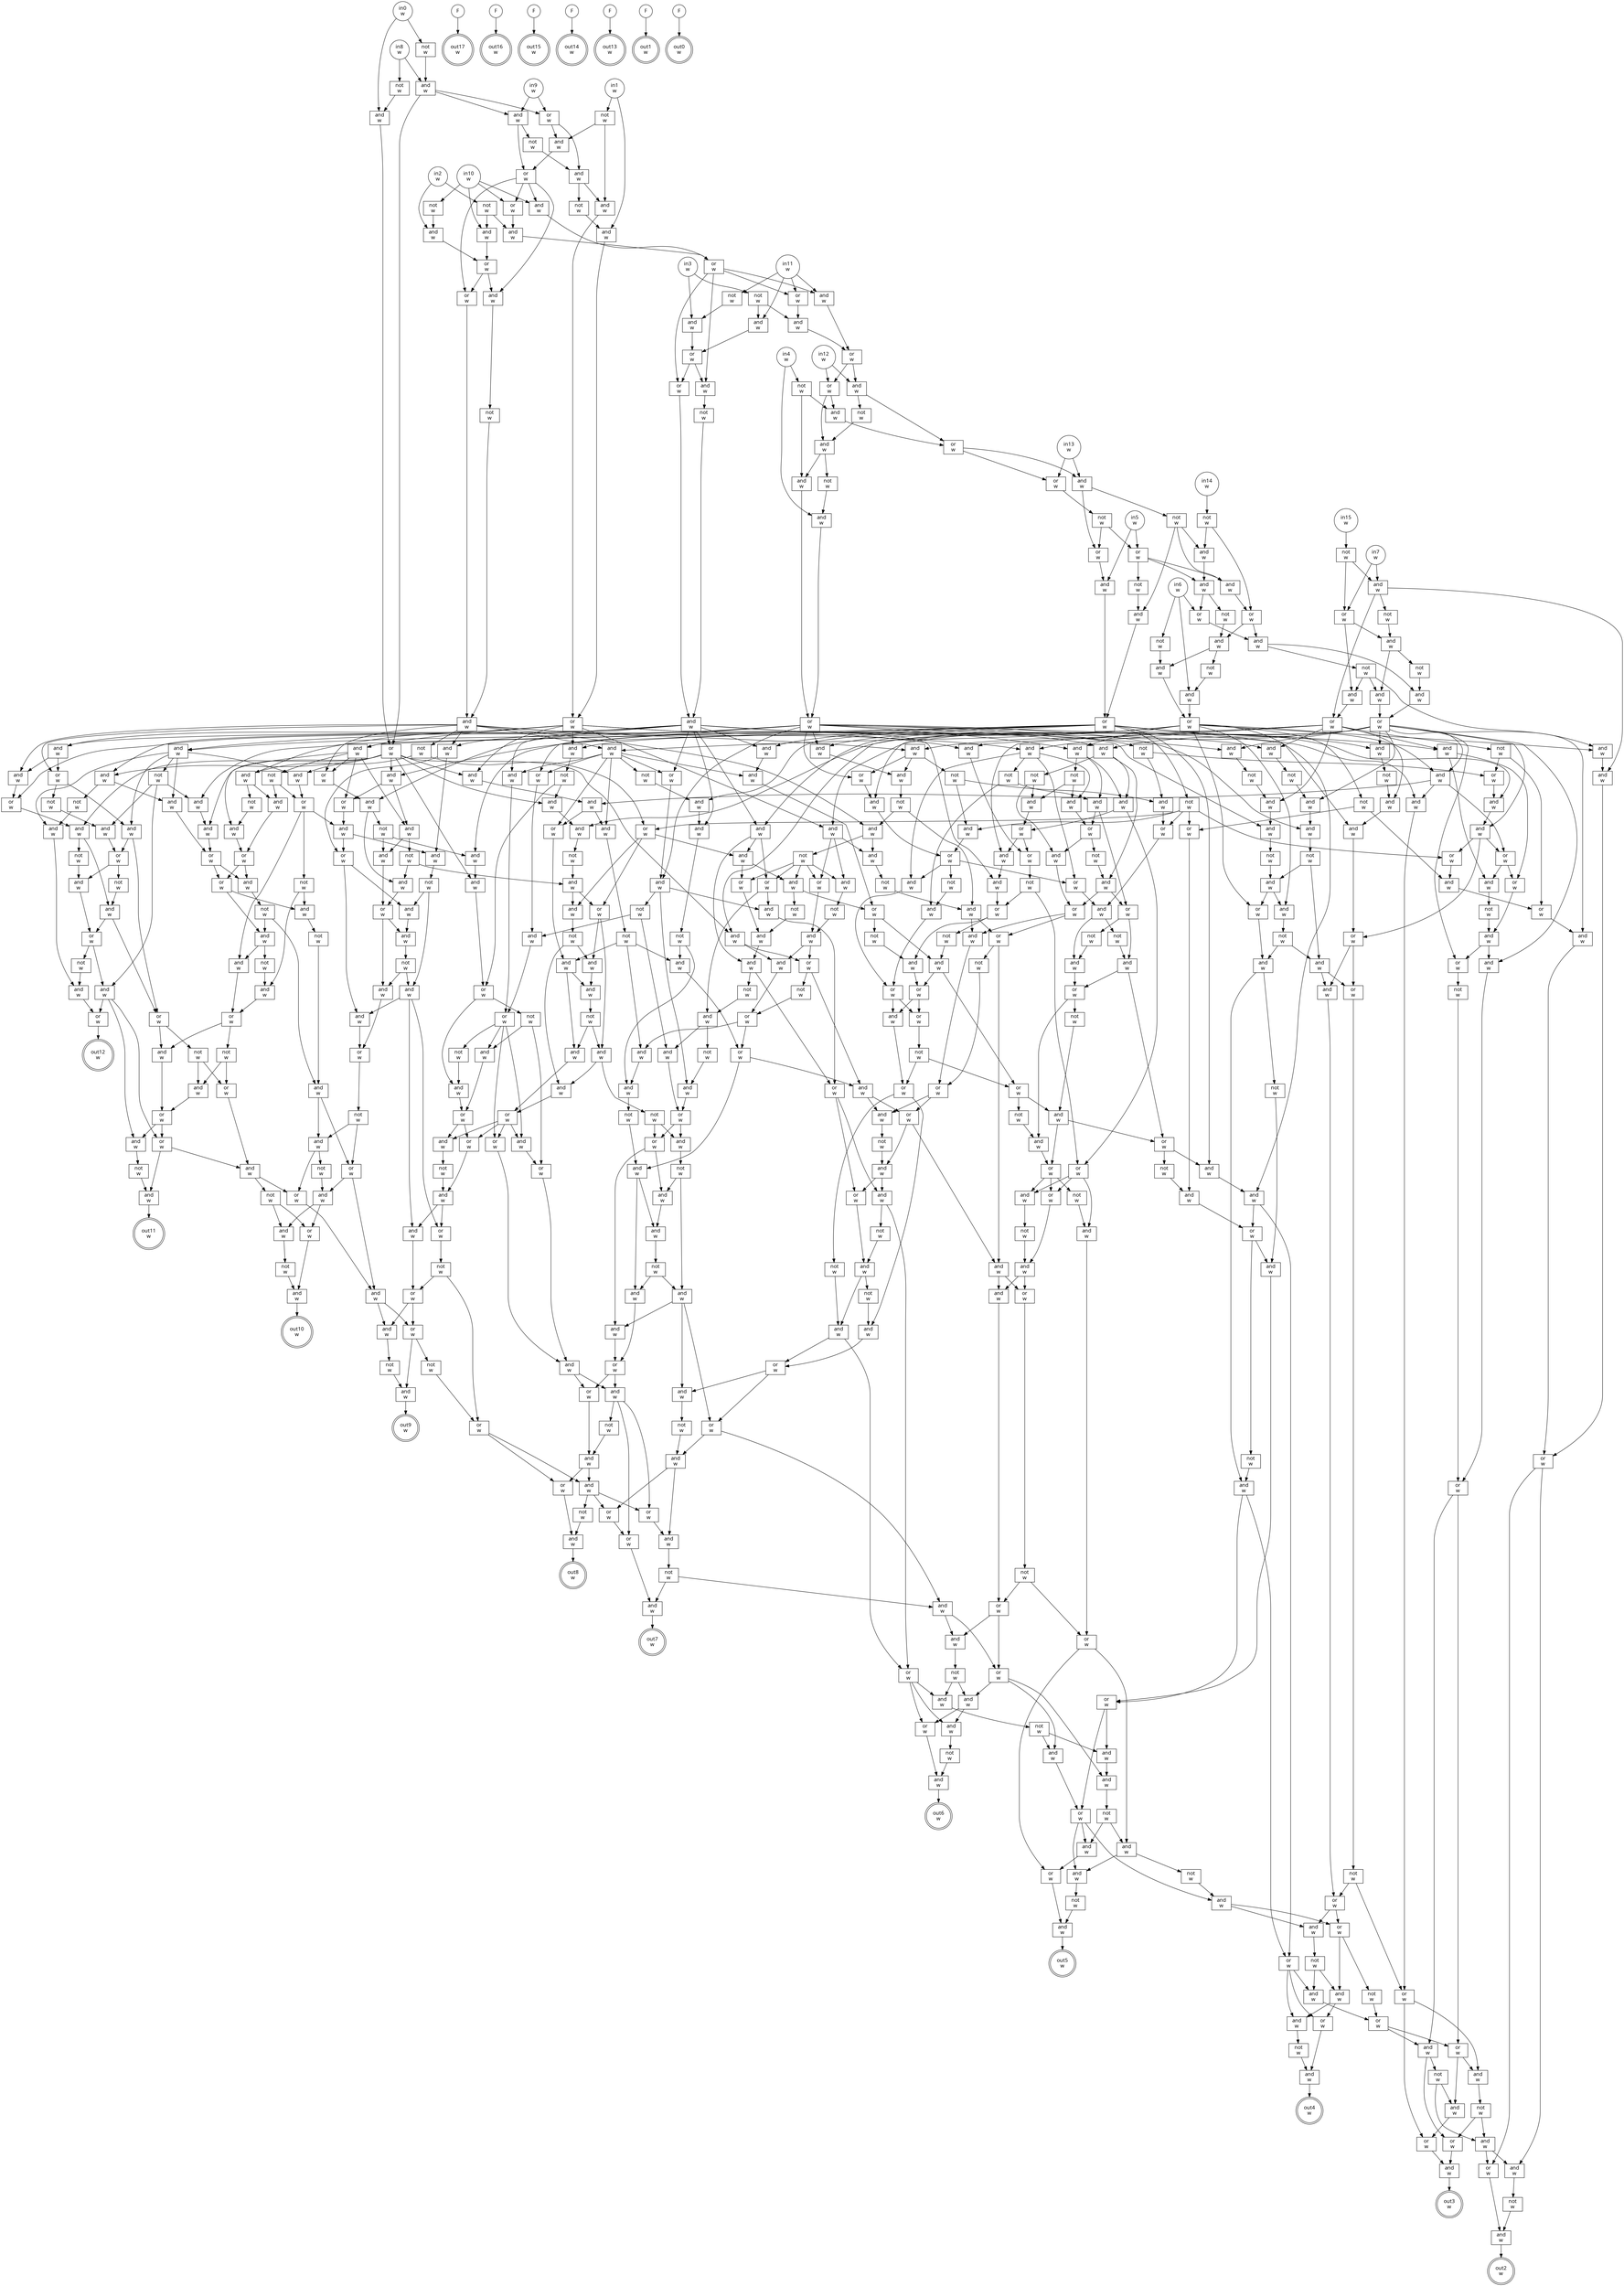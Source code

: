 digraph circuit{
	node [style = filled, fillcolor = white,shape=rect, fontname=geneva]
	g0 [label="in0\nw",shape=circle,fillcolor=white]
	g1 [label="in1\nw",shape=circle,fillcolor=white]
	g2 [label="in2\nw",shape=circle,fillcolor=white]
	g3 [label="in3\nw",shape=circle,fillcolor=white]
	g4 [label="in4\nw",shape=circle,fillcolor=white]
	g5 [label="in5\nw",shape=circle,fillcolor=white]
	g6 [label="in6\nw",shape=circle,fillcolor=white]
	g7 [label="in7\nw",shape=circle,fillcolor=white]
	g8 [label="in8\nw",shape=circle,fillcolor=white]
	g9 [label="in9\nw",shape=circle,fillcolor=white]
	g10 [label="in10\nw",shape=circle,fillcolor=white]
	g11 [label="in11\nw",shape=circle,fillcolor=white]
	g12 [label="in12\nw",shape=circle,fillcolor=white]
	g13 [label="in13\nw",shape=circle,fillcolor=white]
	g14 [label="in14\nw",shape=circle,fillcolor=white]
	g15 [label="in15\nw",shape=circle,fillcolor=white]
	g16 [label="F",shape=circle,fillcolor=white]
	g17 [label="F",shape=circle,fillcolor=white]
	g18 [label="F",shape=circle,fillcolor=white]
	g19 [label="F",shape=circle,fillcolor=white]
	g20 [label="F",shape=circle,fillcolor=white]
	g21 [label="F",shape=circle,fillcolor=white]
	g22 [label="F",shape=circle,fillcolor=white]
	g23 [label="not\nw",fillcolor=white]
	g24 [label="not\nw",fillcolor=white]
	g25 [label="not\nw",fillcolor=white]
	g26 [label="not\nw",fillcolor=white]
	g27 [label="not\nw",fillcolor=white]
	g28 [label="and\nw",fillcolor=white]
	g29 [label="not\nw",fillcolor=white]
	g30 [label="or\nw",fillcolor=white]
	g31 [label="and\nw",fillcolor=white]
	g32 [label="not\nw",fillcolor=white]
	g33 [label="not\nw",fillcolor=white]
	g34 [label="not\nw",fillcolor=white]
	g35 [label="and\nw",fillcolor=white]
	g36 [label="not\nw",fillcolor=white]
	g37 [label="and\nw",fillcolor=white]
	g38 [label="or\nw",fillcolor=white]
	g39 [label="and\nw",fillcolor=white]
	g40 [label="not\nw",fillcolor=white]
	g41 [label="and\nw",fillcolor=white]
	g42 [label="or\nw",fillcolor=white]
	g43 [label="not\nw",fillcolor=white]
	g44 [label="and\nw",fillcolor=white]
	g45 [label="not\nw",fillcolor=white]
	g46 [label="and\nw",fillcolor=white]
	g47 [label="or\nw",fillcolor=white]
	g48 [label="and\nw",fillcolor=white]
	g49 [label="and\nw",fillcolor=white]
	g50 [label="or\nw",fillcolor=white]
	g51 [label="or\nw",fillcolor=white]
	g52 [label="and\nw",fillcolor=white]
	g53 [label="and\nw",fillcolor=white]
	g54 [label="or\nw",fillcolor=white]
	g55 [label="or\nw",fillcolor=white]
	g56 [label="and\nw",fillcolor=white]
	g57 [label="and\nw",fillcolor=white]
	g58 [label="or\nw",fillcolor=white]
	g59 [label="and\nw",fillcolor=white]
	g60 [label="not\nw",fillcolor=white]
	g61 [label="or\nw",fillcolor=white]
	g62 [label="and\nw",fillcolor=white]
	g63 [label="and\nw",fillcolor=white]
	g64 [label="not\nw",fillcolor=white]
	g65 [label="and\nw",fillcolor=white]
	g66 [label="or\nw",fillcolor=white]
	g67 [label="not\nw",fillcolor=white]
	g68 [label="and\nw",fillcolor=white]
	g69 [label="or\nw",fillcolor=white]
	g70 [label="and\nw",fillcolor=white]
	g71 [label="not\nw",fillcolor=white]
	g72 [label="and\nw",fillcolor=white]
	g73 [label="or\nw",fillcolor=white]
	g74 [label="not\nw",fillcolor=white]
	g75 [label="or\nw",fillcolor=white]
	g76 [label="and\nw",fillcolor=white]
	g77 [label="or\nw",fillcolor=white]
	g78 [label="and\nw",fillcolor=white]
	g79 [label="or\nw",fillcolor=white]
	g80 [label="and\nw",fillcolor=white]
	g81 [label="or\nw",fillcolor=white]
	g82 [label="and\nw",fillcolor=white]
	g83 [label="and\nw",fillcolor=white]
	g84 [label="not\nw",fillcolor=white]
	g85 [label="and\nw",fillcolor=white]
	g86 [label="or\nw",fillcolor=white]
	g87 [label="and\nw",fillcolor=white]
	g88 [label="not\nw",fillcolor=white]
	g89 [label="and\nw",fillcolor=white]
	g90 [label="or\nw",fillcolor=white]
	g91 [label="and\nw",fillcolor=white]
	g92 [label="not\nw",fillcolor=white]
	g93 [label="or\nw",fillcolor=white]
	g94 [label="not\nw",fillcolor=white]
	g95 [label="and\nw",fillcolor=white]
	g96 [label="and\nw",fillcolor=white]
	g97 [label="not\nw",fillcolor=white]
	g98 [label="and\nw",fillcolor=white]
	g99 [label="or\nw",fillcolor=white]
	g100 [label="and\nw",fillcolor=white]
	g101 [label="and\nw",fillcolor=white]
	g102 [label="not\nw",fillcolor=white]
	g103 [label="and\nw",fillcolor=white]
	g104 [label="and\nw",fillcolor=white]
	g105 [label="not\nw",fillcolor=white]
	g106 [label="not\nw",fillcolor=white]
	g107 [label="and\nw",fillcolor=white]
	g108 [label="or\nw",fillcolor=white]
	g109 [label="not\nw",fillcolor=white]
	g110 [label="or\nw",fillcolor=white]
	g111 [label="and\nw",fillcolor=white]
	g112 [label="and\nw",fillcolor=white]
	g113 [label="and\nw",fillcolor=white]
	g114 [label="or\nw",fillcolor=white]
	g115 [label="or\nw",fillcolor=white]
	g116 [label="and\nw",fillcolor=white]
	g117 [label="or\nw",fillcolor=white]
	g118 [label="and\nw",fillcolor=white]
	g119 [label="or\nw",fillcolor=white]
	g120 [label="and\nw",fillcolor=white]
	g121 [label="not\nw",fillcolor=white]
	g122 [label="and\nw",fillcolor=white]
	g123 [label="and\nw",fillcolor=white]
	g124 [label="or\nw",fillcolor=white]
	g125 [label="and\nw",fillcolor=white]
	g126 [label="and\nw",fillcolor=white]
	g127 [label="not\nw",fillcolor=white]
	g128 [label="or\nw",fillcolor=white]
	g129 [label="and\nw",fillcolor=white]
	g130 [label="and\nw",fillcolor=white]
	g131 [label="or\nw",fillcolor=white]
	g132 [label="not\nw",fillcolor=white]
	g133 [label="or\nw",fillcolor=white]
	g134 [label="and\nw",fillcolor=white]
	g135 [label="or\nw",fillcolor=white]
	g136 [label="and\nw",fillcolor=white]
	g137 [label="not\nw",fillcolor=white]
	g138 [label="and\nw",fillcolor=white]
	g139 [label="and\nw",fillcolor=white]
	g140 [label="and\nw",fillcolor=white]
	g141 [label="and\nw",fillcolor=white]
	g142 [label="and\nw",fillcolor=white]
	g143 [label="not\nw",fillcolor=white]
	g144 [label="and\nw",fillcolor=white]
	g145 [label="or\nw",fillcolor=white]
	g146 [label="and\nw",fillcolor=white]
	g147 [label="and\nw",fillcolor=white]
	g148 [label="not\nw",fillcolor=white]
	g149 [label="and\nw",fillcolor=white]
	g150 [label="not\nw",fillcolor=white]
	g151 [label="and\nw",fillcolor=white]
	g152 [label="and\nw",fillcolor=white]
	g153 [label="not\nw",fillcolor=white]
	g154 [label="and\nw",fillcolor=white]
	g155 [label="or\nw",fillcolor=white]
	g156 [label="and\nw",fillcolor=white]
	g157 [label="not\nw",fillcolor=white]
	g158 [label="and\nw",fillcolor=white]
	g159 [label="not\nw",fillcolor=white]
	g160 [label="and\nw",fillcolor=white]
	g161 [label="or\nw",fillcolor=white]
	g162 [label="not\nw",fillcolor=white]
	g163 [label="or\nw",fillcolor=white]
	g164 [label="and\nw",fillcolor=white]
	g165 [label="or\nw",fillcolor=white]
	g166 [label="or\nw",fillcolor=white]
	g167 [label="and\nw",fillcolor=white]
	g168 [label="not\nw",fillcolor=white]
	g169 [label="and\nw",fillcolor=white]
	g170 [label="not\nw",fillcolor=white]
	g171 [label="and\nw",fillcolor=white]
	g172 [label="not\nw",fillcolor=white]
	g173 [label="or\nw",fillcolor=white]
	g174 [label="and\nw",fillcolor=white]
	g175 [label="and\nw",fillcolor=white]
	g176 [label="and\nw",fillcolor=white]
	g177 [label="and\nw",fillcolor=white]
	g178 [label="or\nw",fillcolor=white]
	g179 [label="and\nw",fillcolor=white]
	g180 [label="not\nw",fillcolor=white]
	g181 [label="or\nw",fillcolor=white]
	g182 [label="and\nw",fillcolor=white]
	g183 [label="or\nw",fillcolor=white]
	g184 [label="not\nw",fillcolor=white]
	g185 [label="and\nw",fillcolor=white]
	g186 [label="not\nw",fillcolor=white]
	g187 [label="and\nw",fillcolor=white]
	g188 [label="and\nw",fillcolor=white]
	g189 [label="not\nw",fillcolor=white]
	g190 [label="and\nw",fillcolor=white]
	g191 [label="and\nw",fillcolor=white]
	g192 [label="not\nw",fillcolor=white]
	g193 [label="or\nw",fillcolor=white]
	g194 [label="and\nw",fillcolor=white]
	g195 [label="not\nw",fillcolor=white]
	g196 [label="and\nw",fillcolor=white]
	g197 [label="or\nw",fillcolor=white]
	g198 [label="not\nw",fillcolor=white]
	g199 [label="and\nw",fillcolor=white]
	g200 [label="or\nw",fillcolor=white]
	g201 [label="and\nw",fillcolor=white]
	g202 [label="not\nw",fillcolor=white]
	g203 [label="or\nw",fillcolor=white]
	g204 [label="and\nw",fillcolor=white]
	g205 [label="or\nw",fillcolor=white]
	g206 [label="and\nw",fillcolor=white]
	g207 [label="or\nw",fillcolor=white]
	g208 [label="not\nw",fillcolor=white]
	g209 [label="not\nw",fillcolor=white]
	g210 [label="and\nw",fillcolor=white]
	g211 [label="and\nw",fillcolor=white]
	g212 [label="or\nw",fillcolor=white]
	g213 [label="not\nw",fillcolor=white]
	g214 [label="and\nw",fillcolor=white]
	g215 [label="and\nw",fillcolor=white]
	g216 [label="not\nw",fillcolor=white]
	g217 [label="and\nw",fillcolor=white]
	g218 [label="or\nw",fillcolor=white]
	g219 [label="and\nw",fillcolor=white]
	g220 [label="and\nw",fillcolor=white]
	g221 [label="and\nw",fillcolor=white]
	g222 [label="or\nw",fillcolor=white]
	g223 [label="and\nw",fillcolor=white]
	g224 [label="not\nw",fillcolor=white]
	g225 [label="not\nw",fillcolor=white]
	g226 [label="and\nw",fillcolor=white]
	g227 [label="or\nw",fillcolor=white]
	g228 [label="and\nw",fillcolor=white]
	g229 [label="or\nw",fillcolor=white]
	g230 [label="and\nw",fillcolor=white]
	g231 [label="not\nw",fillcolor=white]
	g232 [label="and\nw",fillcolor=white]
	g233 [label="or\nw",fillcolor=white]
	g234 [label="or\nw",fillcolor=white]
	g235 [label="and\nw",fillcolor=white]
	g236 [label="not\nw",fillcolor=white]
	g237 [label="and\nw",fillcolor=white]
	g238 [label="or\nw",fillcolor=white]
	g239 [label="not\nw",fillcolor=white]
	g240 [label="not\nw",fillcolor=white]
	g241 [label="and\nw",fillcolor=white]
	g242 [label="and\nw",fillcolor=white]
	g243 [label="not\nw",fillcolor=white]
	g244 [label="and\nw",fillcolor=white]
	g245 [label="or\nw",fillcolor=white]
	g246 [label="and\nw",fillcolor=white]
	g247 [label="not\nw",fillcolor=white]
	g248 [label="and\nw",fillcolor=white]
	g249 [label="and\nw",fillcolor=white]
	g250 [label="or\nw",fillcolor=white]
	g251 [label="and\nw",fillcolor=white]
	g252 [label="not\nw",fillcolor=white]
	g253 [label="and\nw",fillcolor=white]
	g254 [label="or\nw",fillcolor=white]
	g255 [label="not\nw",fillcolor=white]
	g256 [label="and\nw",fillcolor=white]
	g257 [label="or\nw",fillcolor=white]
	g258 [label="and\nw",fillcolor=white]
	g259 [label="and\nw",fillcolor=white]
	g260 [label="or\nw",fillcolor=white]
	g261 [label="and\nw",fillcolor=white]
	g262 [label="not\nw",fillcolor=white]
	g263 [label="and\nw",fillcolor=white]
	g264 [label="not\nw",fillcolor=white]
	g265 [label="and\nw",fillcolor=white]
	g266 [label="or\nw",fillcolor=white]
	g267 [label="and\nw",fillcolor=white]
	g268 [label="not\nw",fillcolor=white]
	g269 [label="and\nw",fillcolor=white]
	g270 [label="or\nw",fillcolor=white]
	g271 [label="and\nw",fillcolor=white]
	g272 [label="not\nw",fillcolor=white]
	g273 [label="and\nw",fillcolor=white]
	g274 [label="and\nw",fillcolor=white]
	g275 [label="not\nw",fillcolor=white]
	g276 [label="and\nw",fillcolor=white]
	g277 [label="and\nw",fillcolor=white]
	g278 [label="or\nw",fillcolor=white]
	g279 [label="not\nw",fillcolor=white]
	g280 [label="or\nw",fillcolor=white]
	g281 [label="and\nw",fillcolor=white]
	g282 [label="or\nw",fillcolor=white]
	g283 [label="not\nw",fillcolor=white]
	g284 [label="or\nw",fillcolor=white]
	g285 [label="and\nw",fillcolor=white]
	g286 [label="or\nw",fillcolor=white]
	g287 [label="and\nw",fillcolor=white]
	g288 [label="not\nw",fillcolor=white]
	g289 [label="and\nw",fillcolor=white]
	g290 [label="or\nw",fillcolor=white]
	g291 [label="or\nw",fillcolor=white]
	g292 [label="not\nw",fillcolor=white]
	g293 [label="and\nw",fillcolor=white]
	g294 [label="or\nw",fillcolor=white]
	g295 [label="not\nw",fillcolor=white]
	g296 [label="or\nw",fillcolor=white]
	g297 [label="and\nw",fillcolor=white]
	g298 [label="or\nw",fillcolor=white]
	g299 [label="and\nw",fillcolor=white]
	g300 [label="and\nw",fillcolor=white]
	g301 [label="not\nw",fillcolor=white]
	g302 [label="and\nw",fillcolor=white]
	g303 [label="or\nw",fillcolor=white]
	g304 [label="and\nw",fillcolor=white]
	g305 [label="not\nw",fillcolor=white]
	g306 [label="and\nw",fillcolor=white]
	g307 [label="or\nw",fillcolor=white]
	g308 [label="or\nw",fillcolor=white]
	g309 [label="not\nw",fillcolor=white]
	g310 [label="and\nw",fillcolor=white]
	g311 [label="or\nw",fillcolor=white]
	g312 [label="or\nw",fillcolor=white]
	g313 [label="and\nw",fillcolor=white]
	g314 [label="not\nw",fillcolor=white]
	g315 [label="and\nw",fillcolor=white]
	g316 [label="not\nw",fillcolor=white]
	g317 [label="and\nw",fillcolor=white]
	g318 [label="or\nw",fillcolor=white]
	g319 [label="and\nw",fillcolor=white]
	g320 [label="and\nw",fillcolor=white]
	g321 [label="not\nw",fillcolor=white]
	g322 [label="and\nw",fillcolor=white]
	g323 [label="and\nw",fillcolor=white]
	g324 [label="and\nw",fillcolor=white]
	g325 [label="or\nw",fillcolor=white]
	g326 [label="not\nw",fillcolor=white]
	g327 [label="not\nw",fillcolor=white]
	g328 [label="and\nw",fillcolor=white]
	g329 [label="or\nw",fillcolor=white]
	g330 [label="and\nw",fillcolor=white]
	g331 [label="not\nw",fillcolor=white]
	g332 [label="and\nw",fillcolor=white]
	g333 [label="or\nw",fillcolor=white]
	g334 [label="and\nw",fillcolor=white]
	g335 [label="or\nw",fillcolor=white]
	g336 [label="not\nw",fillcolor=white]
	g337 [label="and\nw",fillcolor=white]
	g338 [label="or\nw",fillcolor=white]
	g339 [label="or\nw",fillcolor=white]
	g340 [label="and\nw",fillcolor=white]
	g341 [label="not\nw",fillcolor=white]
	g342 [label="and\nw",fillcolor=white]
	g343 [label="not\nw",fillcolor=white]
	g344 [label="and\nw",fillcolor=white]
	g345 [label="and\nw",fillcolor=white]
	g346 [label="not\nw",fillcolor=white]
	g347 [label="and\nw",fillcolor=white]
	g348 [label="or\nw",fillcolor=white]
	g349 [label="and\nw",fillcolor=white]
	g350 [label="not\nw",fillcolor=white]
	g351 [label="and\nw",fillcolor=white]
	g352 [label="or\nw",fillcolor=white]
	g353 [label="and\nw",fillcolor=white]
	g354 [label="not\nw",fillcolor=white]
	g355 [label="or\nw",fillcolor=white]
	g356 [label="and\nw",fillcolor=white]
	g357 [label="or\nw",fillcolor=white]
	g358 [label="and\nw",fillcolor=white]
	g359 [label="not\nw",fillcolor=white]
	g360 [label="and\nw",fillcolor=white]
	g361 [label="and\nw",fillcolor=white]
	g362 [label="or\nw",fillcolor=white]
	g363 [label="and\nw",fillcolor=white]
	g364 [label="or\nw",fillcolor=white]
	g365 [label="and\nw",fillcolor=white]
	g366 [label="not\nw",fillcolor=white]
	g367 [label="and\nw",fillcolor=white]
	g368 [label="and\nw",fillcolor=white]
	g369 [label="and\nw",fillcolor=white]
	g370 [label="not\nw",fillcolor=white]
	g371 [label="and\nw",fillcolor=white]
	g372 [label="or\nw",fillcolor=white]
	g373 [label="and\nw",fillcolor=white]
	g374 [label="not\nw",fillcolor=white]
	g375 [label="and\nw",fillcolor=white]
	g376 [label="and\nw",fillcolor=white]
	g377 [label="and\nw",fillcolor=white]
	g378 [label="or\nw",fillcolor=white]
	g379 [label="not\nw",fillcolor=white]
	g380 [label="or\nw",fillcolor=white]
	g381 [label="and\nw",fillcolor=white]
	g382 [label="or\nw",fillcolor=white]
	g383 [label="and\nw",fillcolor=white]
	g384 [label="not\nw",fillcolor=white]
	g385 [label="and\nw",fillcolor=white]
	g386 [label="or\nw",fillcolor=white]
	g387 [label="and\nw",fillcolor=white]
	g388 [label="not\nw",fillcolor=white]
	g389 [label="and\nw",fillcolor=white]
	g390 [label="and\nw",fillcolor=white]
	g391 [label="or\nw",fillcolor=white]
	g392 [label="and\nw",fillcolor=white]
	g393 [label="not\nw",fillcolor=white]
	g394 [label="and\nw",fillcolor=white]
	g395 [label="or\nw",fillcolor=white]
	g396 [label="and\nw",fillcolor=white]
	g397 [label="and\nw",fillcolor=white]
	g398 [label="not\nw",fillcolor=white]
	g399 [label="and\nw",fillcolor=white]
	g400 [label="or\nw",fillcolor=white]
	g401 [label="and\nw",fillcolor=white]
	g402 [label="not\nw",fillcolor=white]
	g403 [label="and\nw",fillcolor=white]
	g404 [label="and\nw",fillcolor=white]
	g405 [label="and\nw",fillcolor=white]
	g406 [label="and\nw",fillcolor=white]
	g407 [label="not\nw",fillcolor=white]
	g408 [label="and\nw",fillcolor=white]
	g409 [label="or\nw",fillcolor=white]
	g410 [label="and\nw",fillcolor=white]
	g411 [label="and\nw",fillcolor=white]
	g412 [label="not\nw",fillcolor=white]
	g413 [label="and\nw",fillcolor=white]
	g414 [label="and\nw",fillcolor=white]
	g415 [label="not\nw",fillcolor=white]
	g416 [label="and\nw",fillcolor=white]
	g417 [label="not\nw",fillcolor=white]
	g418 [label="or\nw",fillcolor=white]
	g419 [label="and\nw",fillcolor=white]
	g420 [label="and\nw",fillcolor=white]
	g421 [label="or\nw",fillcolor=white]
	g422 [label="or\nw",fillcolor=white]
	g423 [label="and\nw",fillcolor=white]
	g424 [label="not\nw",fillcolor=white]
	g425 [label="and\nw",fillcolor=white]
	g426 [label="or\nw",fillcolor=white]
	g427 [label="not\nw",fillcolor=white]
	g428 [label="and\nw",fillcolor=white]
	g429 [label="or\nw",fillcolor=white]
	g430 [label="and\nw",fillcolor=white]
	g431 [label="not\nw",fillcolor=white]
	g432 [label="or\nw",fillcolor=white]
	g433 [label="and\nw",fillcolor=white]
	g434 [label="not\nw",fillcolor=white]
	g435 [label="or\nw",fillcolor=white]
	g436 [label="and\nw",fillcolor=white]
	g437 [label="or\nw",fillcolor=white]
	g438 [label="or\nw",fillcolor=white]
	g439 [label="and\nw",fillcolor=white]
	g440 [label="and\nw",fillcolor=white]
	g441 [label="and\nw",fillcolor=white]
	g442 [label="or\nw",fillcolor=white]
	g443 [label="not\nw",fillcolor=white]
	g444 [label="or\nw",fillcolor=white]
	g445 [label="or\nw",fillcolor=white]
	g446 [label="and\nw",fillcolor=white]
	g447 [label="and\nw",fillcolor=white]
	g448 [label="not\nw",fillcolor=white]
	g449 [label="or\nw",fillcolor=white]
	g450 [label="and\nw",fillcolor=white]
	g451 [label="or\nw",fillcolor=white]
	g452 [label="and\nw",fillcolor=white]
	g453 [label="not\nw",fillcolor=white]
	g454 [label="and\nw",fillcolor=white]
	g455 [label="and\nw",fillcolor=white]
	g456 [label="or\nw",fillcolor=white]
	g457 [label="not\nw",fillcolor=white]
	g458 [label="and\nw",fillcolor=white]
	g459 [label="or\nw",fillcolor=white]
	g460 [label="and\nw",fillcolor=white]
	g461 [label="and\nw",fillcolor=white]
	g462 [label="or\nw",fillcolor=white]
	g463 [label="not\nw",fillcolor=white]
	g464 [label="or\nw",fillcolor=white]
	g465 [label="or\nw",fillcolor=white]
	g466 [label="and\nw",fillcolor=white]
	g467 [label="and\nw",fillcolor=white]
	g468 [label="not\nw",fillcolor=white]
	g469 [label="and\nw",fillcolor=white]
	g470 [label="and\nw",fillcolor=white]
	g471 [label="not\nw",fillcolor=white]
	g472 [label="and\nw",fillcolor=white]
	g473 [label="and\nw",fillcolor=white]
	g474 [label="and\nw",fillcolor=white]
	g475 [label="not\nw",fillcolor=white]
	g476 [label="or\nw",fillcolor=white]
	g477 [label="and\nw",fillcolor=white]
	g478 [label="and\nw",fillcolor=white]
	g479 [label="or\nw",fillcolor=white]
	g480 [label="or\nw",fillcolor=white]
	g481 [label="and\nw",fillcolor=white]
	g482 [label="not\nw",fillcolor=white]
	g483 [label="and\nw",fillcolor=white]
	g484 [label="or\nw",fillcolor=white]
	g485 [label="and\nw",fillcolor=white]
	g486 [label="or\nw",fillcolor=white]
	g487 [label="or\nw",fillcolor=white]
	g488 [label="or\nw",fillcolor=white]
	g489 [label="and\nw",fillcolor=white]
	g490 [label="not\nw",fillcolor=white]
	g491 [label="and\nw",fillcolor=white]
	g492 [label="and\nw",fillcolor=white]
	g493 [label="and\nw",fillcolor=white]
	g494 [label="not\nw",fillcolor=white]
	g495 [label="and\nw",fillcolor=white]
	g496 [label="not\nw",fillcolor=white]
	g497 [label="and\nw",fillcolor=white]
	g498 [label="or\nw",fillcolor=white]
	g499 [label="and\nw",fillcolor=white]
	g500 [label="or\nw",fillcolor=white]
	g501 [label="and\nw",fillcolor=white]
	g502 [label="not\nw",fillcolor=white]
	g503 [label="and\nw",fillcolor=white]
	g504 [label="and\nw",fillcolor=white]
	g505 [label="or\nw",fillcolor=white]
	g506 [label="and\nw",fillcolor=white]
	g507 [label="not\nw",fillcolor=white]
	g508 [label="and\nw",fillcolor=white]
	g509 [label="or\nw",fillcolor=white]
	g510 [label="and\nw",fillcolor=white]
	g511 [label="and\nw",fillcolor=white]
	g512 [label="not\nw",fillcolor=white]
	g513 [label="and\nw",fillcolor=white]
	g514 [label="not\nw",fillcolor=white]
	g515 [label="and\nw",fillcolor=white]
	g516 [label="or\nw",fillcolor=white]
	g517 [label="not\nw",fillcolor=white]
	g518 [label="and\nw",fillcolor=white]
	g519 [label="not\nw",fillcolor=white]
	g520 [label="and\nw",fillcolor=white]
	g521 [label="or\nw",fillcolor=white]
	g522 [label="and\nw",fillcolor=white]
	g523 [label="not\nw",fillcolor=white]
	g524 [label="and\nw",fillcolor=white]
	g525 [label="and\nw",fillcolor=white]
	g526 [label="or\nw",fillcolor=white]
	g527 [label="and\nw",fillcolor=white]
	g528 [label="not\nw",fillcolor=white]
	g529 [label="or\nw",fillcolor=white]
	g530 [label="and\nw",fillcolor=white]
	g531 [label="or\nw",fillcolor=white]
	g532 [label="and\nw",fillcolor=white]
	g533 [label="not\nw",fillcolor=white]
	g534 [label="or\nw",fillcolor=white]
	g535 [label="and\nw",fillcolor=white]
	g536 [label="and\nw",fillcolor=white]
	g537 [label="or\nw",fillcolor=white]
	g538 [label="and\nw",fillcolor=white]
	g539 [label="not\nw",fillcolor=white]
	g540 [label="and\nw",fillcolor=white]
	g541 [label="not\nw",fillcolor=white]
	g542 [label="and\nw",fillcolor=white]
	g543 [label="out0\nw",shape=doublecircle,fillcolor=white]
	g544 [label="out1\nw",shape=doublecircle,fillcolor=white]
	g545 [label="out2\nw",shape=doublecircle,fillcolor=white]
	g546 [label="out3\nw",shape=doublecircle,fillcolor=white]
	g547 [label="out4\nw",shape=doublecircle,fillcolor=white]
	g548 [label="out5\nw",shape=doublecircle,fillcolor=white]
	g549 [label="out6\nw",shape=doublecircle,fillcolor=white]
	g550 [label="out7\nw",shape=doublecircle,fillcolor=white]
	g551 [label="out8\nw",shape=doublecircle,fillcolor=white]
	g552 [label="out9\nw",shape=doublecircle,fillcolor=white]
	g553 [label="out10\nw",shape=doublecircle,fillcolor=white]
	g554 [label="out11\nw",shape=doublecircle,fillcolor=white]
	g555 [label="out12\nw",shape=doublecircle,fillcolor=white]
	g556 [label="out13\nw",shape=doublecircle,fillcolor=white]
	g557 [label="out14\nw",shape=doublecircle,fillcolor=white]
	g558 [label="out15\nw",shape=doublecircle,fillcolor=white]
	g559 [label="out16\nw",shape=doublecircle,fillcolor=white]
	g560 [label="out17\nw",shape=doublecircle,fillcolor=white]
	edge [fontname=Geneva,fontcolor=forestgreen]
	g0->g44
	g0->g45
	g1->g43
	g1->g244
	g2->g39
	g2->g40
	g3->g35
	g3->g36
	g4->g34
	g4->g65
	g5->g76
	g5->g77
	g6->g33
	g6->g81
	g6->g98
	g7->g28
	g7->g30
	g8->g27
	g8->g46
	g9->g47
	g9->g49
	g10->g26
	g10->g41
	g10->g51
	g10->g53
	g11->g25
	g11->g37
	g11->g55
	g11->g57
	g12->g59
	g12->g61
	g13->g70
	g13->g73
	g14->g24
	g15->g23
	g16->g560
	g17->g559
	g18->g558
	g19->g557
	g20->g556
	g21->g544
	g22->g543
	g23->g28
	g23->g30
	g24->g72
	g24->g79
	g25->g35
	g26->g39
	g27->g44
	g28->g29
	g28->g90
	g28->g104
	g29->g31
	g30->g31
	g30->g89
	g31->g32
	g31->g85
	g32->g83
	g33->g96
	g34->g63
	g34->g68
	g35->g38
	g36->g37
	g36->g56
	g37->g38
	g38->g135
	g38->g136
	g39->g42
	g40->g41
	g40->g52
	g41->g42
	g42->g166
	g42->g167
	g43->g48
	g43->g242
	g44->g318
	g45->g46
	g46->g47
	g46->g49
	g46->g318
	g47->g48
	g47->g241
	g48->g50
	g49->g50
	g49->g240
	g50->g51
	g50->g53
	g50->g166
	g50->g167
	g51->g52
	g52->g54
	g53->g54
	g54->g55
	g54->g57
	g54->g135
	g54->g136
	g55->g56
	g56->g58
	g57->g58
	g58->g59
	g58->g61
	g59->g60
	g59->g69
	g60->g62
	g61->g62
	g61->g68
	g62->g63
	g62->g64
	g63->g66
	g64->g65
	g65->g66
	g66->g67
	g66->g87
	g66->g101
	g66->g111
	g66->g123
	g66->g152
	g66->g175
	g66->g179
	g66->g181
	g66->g193
	g66->g246
	g66->g257
	g67->g93
	g67->g199
	g68->g69
	g69->g70
	g69->g73
	g70->g71
	g70->g75
	g71->g72
	g71->g78
	g71->g107
	g72->g80
	g73->g74
	g74->g75
	g74->g77
	g75->g76
	g76->g108
	g77->g78
	g77->g80
	g77->g106
	g78->g79
	g79->g82
	g79->g95
	g80->g81
	g80->g94
	g81->g82
	g82->g83
	g82->g84
	g83->g86
	g84->g85
	g84->g89
	g84->g103
	g85->g86
	g86->g87
	g86->g100
	g86->g113
	g86->g118
	g86->g120
	g86->g130
	g86->g131
	g86->g141
	g86->g151
	g86->g190
	g86->g269
	g86->g397
	g87->g88
	g88->g91
	g89->g90
	g90->g91
	g90->g92
	g90->g122
	g90->g125
	g90->g146
	g90->g149
	g90->g219
	g90->g281
	g90->g440
	g91->g147
	g92->g93
	g92->g117
	g93->g112
	g94->g95
	g95->g96
	g95->g97
	g96->g99
	g97->g98
	g98->g99
	g99->g100
	g99->g101
	g99->g103
	g99->g105
	g99->g139
	g99->g155
	g99->g156
	g99->g176
	g99->g267
	g99->g300
	g99->g361
	g100->g114
	g100->g134
	g100->g405
	g101->g102
	g101->g142
	g101->g228
	g102->g144
	g102->g221
	g103->g104
	g104->g119
	g105->g110
	g105->g116
	g106->g107
	g107->g108
	g108->g109
	g108->g111
	g108->g112
	g108->g120
	g108->g125
	g108->g134
	g108->g140
	g108->g187
	g108->g194
	g108->g248
	g108->g258
	g108->g263
	g108->g299
	g109->g110
	g109->g115
	g109->g173
	g109->g196
	g109->g200
	g110->g302
	g111->g191
	g112->g113
	g113->g114
	g113->g115
	g113->g124
	g114->g126
	g114->g128
	g115->g116
	g116->g117
	g117->g118
	g118->g119
	g119->g537
	g119->g538
	g120->g121
	g121->g122
	g122->g123
	g123->g124
	g124->g161
	g124->g164
	g125->g126
	g125->g128
	g126->g127
	g127->g129
	g128->g129
	g129->g130
	g129->g131
	g130->g133
	g131->g132
	g132->g133
	g133->g527
	g133->g529
	g134->g163
	g135->g138
	g136->g137
	g137->g138
	g138->g139
	g138->g140
	g138->g141
	g138->g147
	g138->g149
	g138->g171
	g138->g177
	g138->g178
	g138->g188
	g138->g249
	g138->g261
	g138->g319
	g139->g174
	g139->g203
	g139->g211
	g140->g185
	g141->g142
	g141->g143
	g141->g232
	g142->g145
	g142->g284
	g143->g144
	g143->g230
	g144->g145
	g145->g146
	g145->g282
	g146->g285
	g147->g148
	g148->g154
	g149->g150
	g150->g151
	g151->g152
	g152->g153
	g153->g154
	g153->g160
	g154->g155
	g154->g156
	g155->g158
	g156->g157
	g157->g158
	g157->g160
	g158->g159
	g158->g306
	g159->g304
	g160->g161
	g160->g164
	g161->g162
	g162->g163
	g162->g165
	g163->g531
	g163->g532
	g164->g165
	g165->g516
	g165->g518
	g166->g169
	g167->g168
	g168->g169
	g169->g170
	g169->g175
	g169->g176
	g169->g190
	g169->g201
	g169->g219
	g169->g250
	g169->g256
	g169->g260
	g170->g171
	g170->g173
	g171->g172
	g171->g265
	g172->g259
	g173->g174
	g173->g400
	g173->g401
	g174->g205
	g174->g206
	g175->g364
	g175->g365
	g176->g177
	g176->g178
	g176->g181
	g176->g185
	g176->g186
	g176->g406
	g176->g409
	g177->g183
	g178->g179
	g179->g180
	g179->g204
	g179->g217
	g180->g182
	g180->g215
	g181->g182
	g182->g183
	g183->g184
	g183->g394
	g183->g436
	g183->g438
	g184->g392
	g185->g207
	g186->g187
	g187->g188
	g188->g189
	g189->g408
	g189->g467
	g190->g191
	g190->g193
	g190->g195
	g191->g192
	g192->g201
	g192->g276
	g193->g194
	g194->g197
	g195->g196
	g195->g199
	g196->g197
	g197->g198
	g197->g220
	g197->g222
	g198->g226
	g199->g200
	g200->g223
	g201->g202
	g201->g274
	g202->g203
	g202->g205
	g202->g206
	g202->g270
	g202->g271
	g203->g204
	g203->g214
	g204->g212
	g205->g210
	g206->g207
	g206->g209
	g207->g208
	g207->g289
	g208->g287
	g209->g210
	g210->g211
	g211->g212
	g211->g213
	g212->g451
	g212->g452
	g213->g214
	g214->g215
	g214->g216
	g215->g218
	g216->g217
	g217->g218
	g218->g416
	g218->g418
	g219->g220
	g219->g221
	g219->g222
	g219->g225
	g220->g227
	g221->g229
	g222->g223
	g223->g224
	g223->g237
	g224->g235
	g225->g226
	g225->g228
	g226->g227
	g227->g291
	g227->g293
	g228->g229
	g228->g234
	g229->g230
	g229->g231
	g230->g233
	g231->g232
	g232->g233
	g232->g234
	g233->g277
	g233->g278
	g234->g235
	g234->g236
	g235->g238
	g235->g298
	g236->g237
	g237->g238
	g238->g239
	g238->g310
	g239->g297
	g240->g241
	g241->g242
	g241->g243
	g242->g245
	g243->g244
	g244->g245
	g245->g246
	g245->g249
	g245->g258
	g245->g267
	g245->g269
	g245->g281
	g245->g285
	g245->g404
	g246->g247
	g246->g251
	g246->g320
	g246->g322
	g246->g334
	g247->g248
	g247->g253
	g247->g330
	g248->g337
	g249->g250
	g249->g256
	g250->g251
	g250->g252
	g251->g254
	g251->g325
	g252->g253
	g253->g254
	g254->g255
	g254->g328
	g255->g324
	g256->g257
	g257->g323
	g258->g259
	g258->g260
	g258->g264
	g258->g362
	g258->g368
	g259->g266
	g260->g261
	g261->g262
	g261->g371
	g262->g263
	g262->g369
	g263->g390
	g264->g265
	g264->g335
	g265->g266
	g266->g339
	g266->g342
	g267->g268
	g268->g391
	g268->g396
	g269->g270
	g269->g271
	g269->g274
	g270->g273
	g271->g272
	g272->g273
	g273->g441
	g273->g442
	g274->g275
	g275->g276
	g276->g277
	g276->g278
	g277->g280
	g278->g279
	g278->g460
	g279->g280
	g280->g447
	g280->g449
	g281->g282
	g282->g283
	g283->g284
	g283->g286
	g284->g312
	g284->g313
	g284->g317
	g285->g286
	g286->g287
	g286->g288
	g287->g290
	g288->g289
	g289->g290
	g289->g296
	g290->g291
	g290->g293
	g291->g292
	g292->g294
	g292->g296
	g293->g294
	g294->g295
	g294->g458
	g295->g455
	g296->g297
	g296->g309
	g297->g298
	g297->g311
	g298->g299
	g298->g301
	g299->g300
	g300->g303
	g300->g308
	g301->g302
	g302->g303
	g303->g304
	g303->g305
	g304->g307
	g305->g306
	g306->g307
	g306->g308
	g307->g497
	g307->g505
	g308->g521
	g308->g522
	g308->g525
	g309->g310
	g310->g311
	g311->g312
	g311->g313
	g311->g316
	g312->g315
	g313->g314
	g314->g315
	g315->g461
	g315->g462
	g316->g317
	g317->g465
	g318->g319
	g318->g323
	g318->g334
	g318->g337
	g318->g361
	g318->g390
	g318->g396
	g318->g404
	g318->g440
	g319->g320
	g319->g321
	g320->g338
	g321->g322
	g322->g332
	g323->g324
	g323->g327
	g324->g325
	g324->g329
	g325->g326
	g325->g349
	g326->g351
	g326->g357
	g327->g328
	g328->g329
	g329->g330
	g329->g331
	g330->g333
	g330->g353
	g330->g355
	g331->g332
	g332->g333
	g333->g555
	g334->g335
	g335->g336
	g335->g345
	g335->g363
	g336->g340
	g336->g347
	g337->g338
	g338->g339
	g338->g342
	g339->g340
	g339->g344
	g340->g341
	g341->g360
	g342->g343
	g343->g344
	g343->g360
	g344->g345
	g344->g346
	g345->g348
	g346->g347
	g347->g348
	g348->g349
	g348->g350
	g349->g352
	g350->g351
	g350->g357
	g351->g352
	g352->g353
	g352->g355
	g353->g354
	g354->g356
	g355->g356
	g355->g358
	g356->g554
	g357->g358
	g358->g359
	g358->g382
	g359->g386
	g359->g387
	g360->g380
	g360->g381
	g361->g362
	g361->g368
	g362->g363
	g363->g364
	g363->g365
	g364->g367
	g364->g376
	g365->g366
	g366->g367
	g366->g375
	g367->g373
	g368->g369
	g368->g370
	g369->g372
	g370->g371
	g370->g399
	g371->g372
	g372->g373
	g372->g377
	g373->g374
	g374->g375
	g374->g377
	g375->g376
	g375->g426
	g375->g428
	g376->g378
	g377->g378
	g378->g379
	g379->g380
	g379->g381
	g380->g383
	g380->g385
	g381->g382
	g381->g384
	g382->g383
	g383->g430
	g383->g432
	g384->g385
	g385->g386
	g385->g387
	g386->g389
	g387->g388
	g388->g389
	g389->g553
	g390->g391
	g391->g392
	g391->g393
	g392->g395
	g393->g394
	g393->g437
	g394->g395
	g395->g422
	g395->g423
	g396->g397
	g397->g398
	g398->g399
	g399->g400
	g399->g401
	g400->g403
	g400->g413
	g401->g402
	g402->g403
	g402->g414
	g403->g411
	g404->g405
	g405->g406
	g405->g409
	g406->g407
	g407->g408
	g407->g410
	g407->g466
	g408->g445
	g409->g410
	g410->g411
	g410->g420
	g411->g412
	g412->g413
	g412->g420
	g413->g414
	g413->g415
	g414->g421
	g415->g416
	g415->g418
	g416->g417
	g417->g419
	g417->g472
	g418->g419
	g418->g473
	g419->g470
	g420->g421
	g421->g422
	g421->g423
	g421->g436
	g421->g438
	g422->g425
	g423->g424
	g424->g425
	g425->g426
	g425->g428
	g426->g427
	g427->g429
	g427->g435
	g428->g429
	g429->g430
	g429->g432
	g430->g431
	g431->g433
	g432->g433
	g432->g434
	g433->g552
	g434->g435
	g435->g484
	g435->g485
	g436->g437
	g437->g439
	g438->g439
	g439->g480
	g439->g481
	g440->g441
	g440->g442
	g441->g444
	g442->g443
	g442->g446
	g443->g444
	g444->g445
	g444->g466
	g445->g446
	g445->g469
	g446->g447
	g446->g449
	g447->g448
	g448->g450
	g449->g450
	g449->g460
	g450->g451
	g450->g452
	g451->g454
	g452->g453
	g452->g456
	g453->g454
	g454->g455
	g454->g457
	g455->g456
	g455->g459
	g456->g495
	g456->g500
	g456->g501
	g457->g458
	g458->g459
	g459->g474
	g459->g476
	g460->g461
	g460->g462
	g461->g464
	g462->g463
	g463->g464
	g463->g465
	g464->g493
	g464->g498
	g465->g509
	g465->g510
	g466->g467
	g467->g468
	g468->g469
	g469->g470
	g469->g478
	g470->g471
	g471->g472
	g471->g478
	g472->g473
	g472->g474
	g472->g476
	g473->g479
	g474->g475
	g475->g477
	g476->g477
	g476->g492
	g477->g486
	g477->g489
	g478->g479
	g479->g480
	g479->g481
	g480->g483
	g481->g482
	g481->g487
	g481->g488
	g482->g483
	g483->g484
	g483->g485
	g484->g542
	g485->g486
	g485->g488
	g485->g541
	g486->g487
	g487->g491
	g488->g489
	g489->g490
	g490->g491
	g490->g492
	g491->g550
	g492->g493
	g492->g498
	g493->g494
	g494->g495
	g494->g499
	g495->g496
	g496->g497
	g496->g504
	g497->g506
	g498->g499
	g498->g504
	g498->g506
	g499->g500
	g499->g501
	g500->g503
	g501->g502
	g502->g503
	g503->g549
	g504->g505
	g505->g508
	g505->g511
	g505->g515
	g506->g507
	g507->g508
	g507->g510
	g508->g509
	g509->g513
	g510->g511
	g510->g514
	g511->g512
	g512->g513
	g513->g548
	g514->g515
	g515->g516
	g515->g518
	g516->g517
	g516->g520
	g517->g526
	g518->g519
	g519->g520
	g519->g525
	g520->g521
	g520->g522
	g521->g524
	g522->g523
	g523->g524
	g524->g547
	g525->g526
	g526->g527
	g526->g529
	g527->g528
	g527->g534
	g528->g530
	g528->g536
	g529->g530
	g529->g532
	g530->g531
	g531->g535
	g532->g533
	g533->g534
	g533->g536
	g534->g535
	g535->g546
	g536->g537
	g536->g538
	g537->g540
	g538->g539
	g539->g540
	g540->g545
	g541->g542
	g542->g551
}